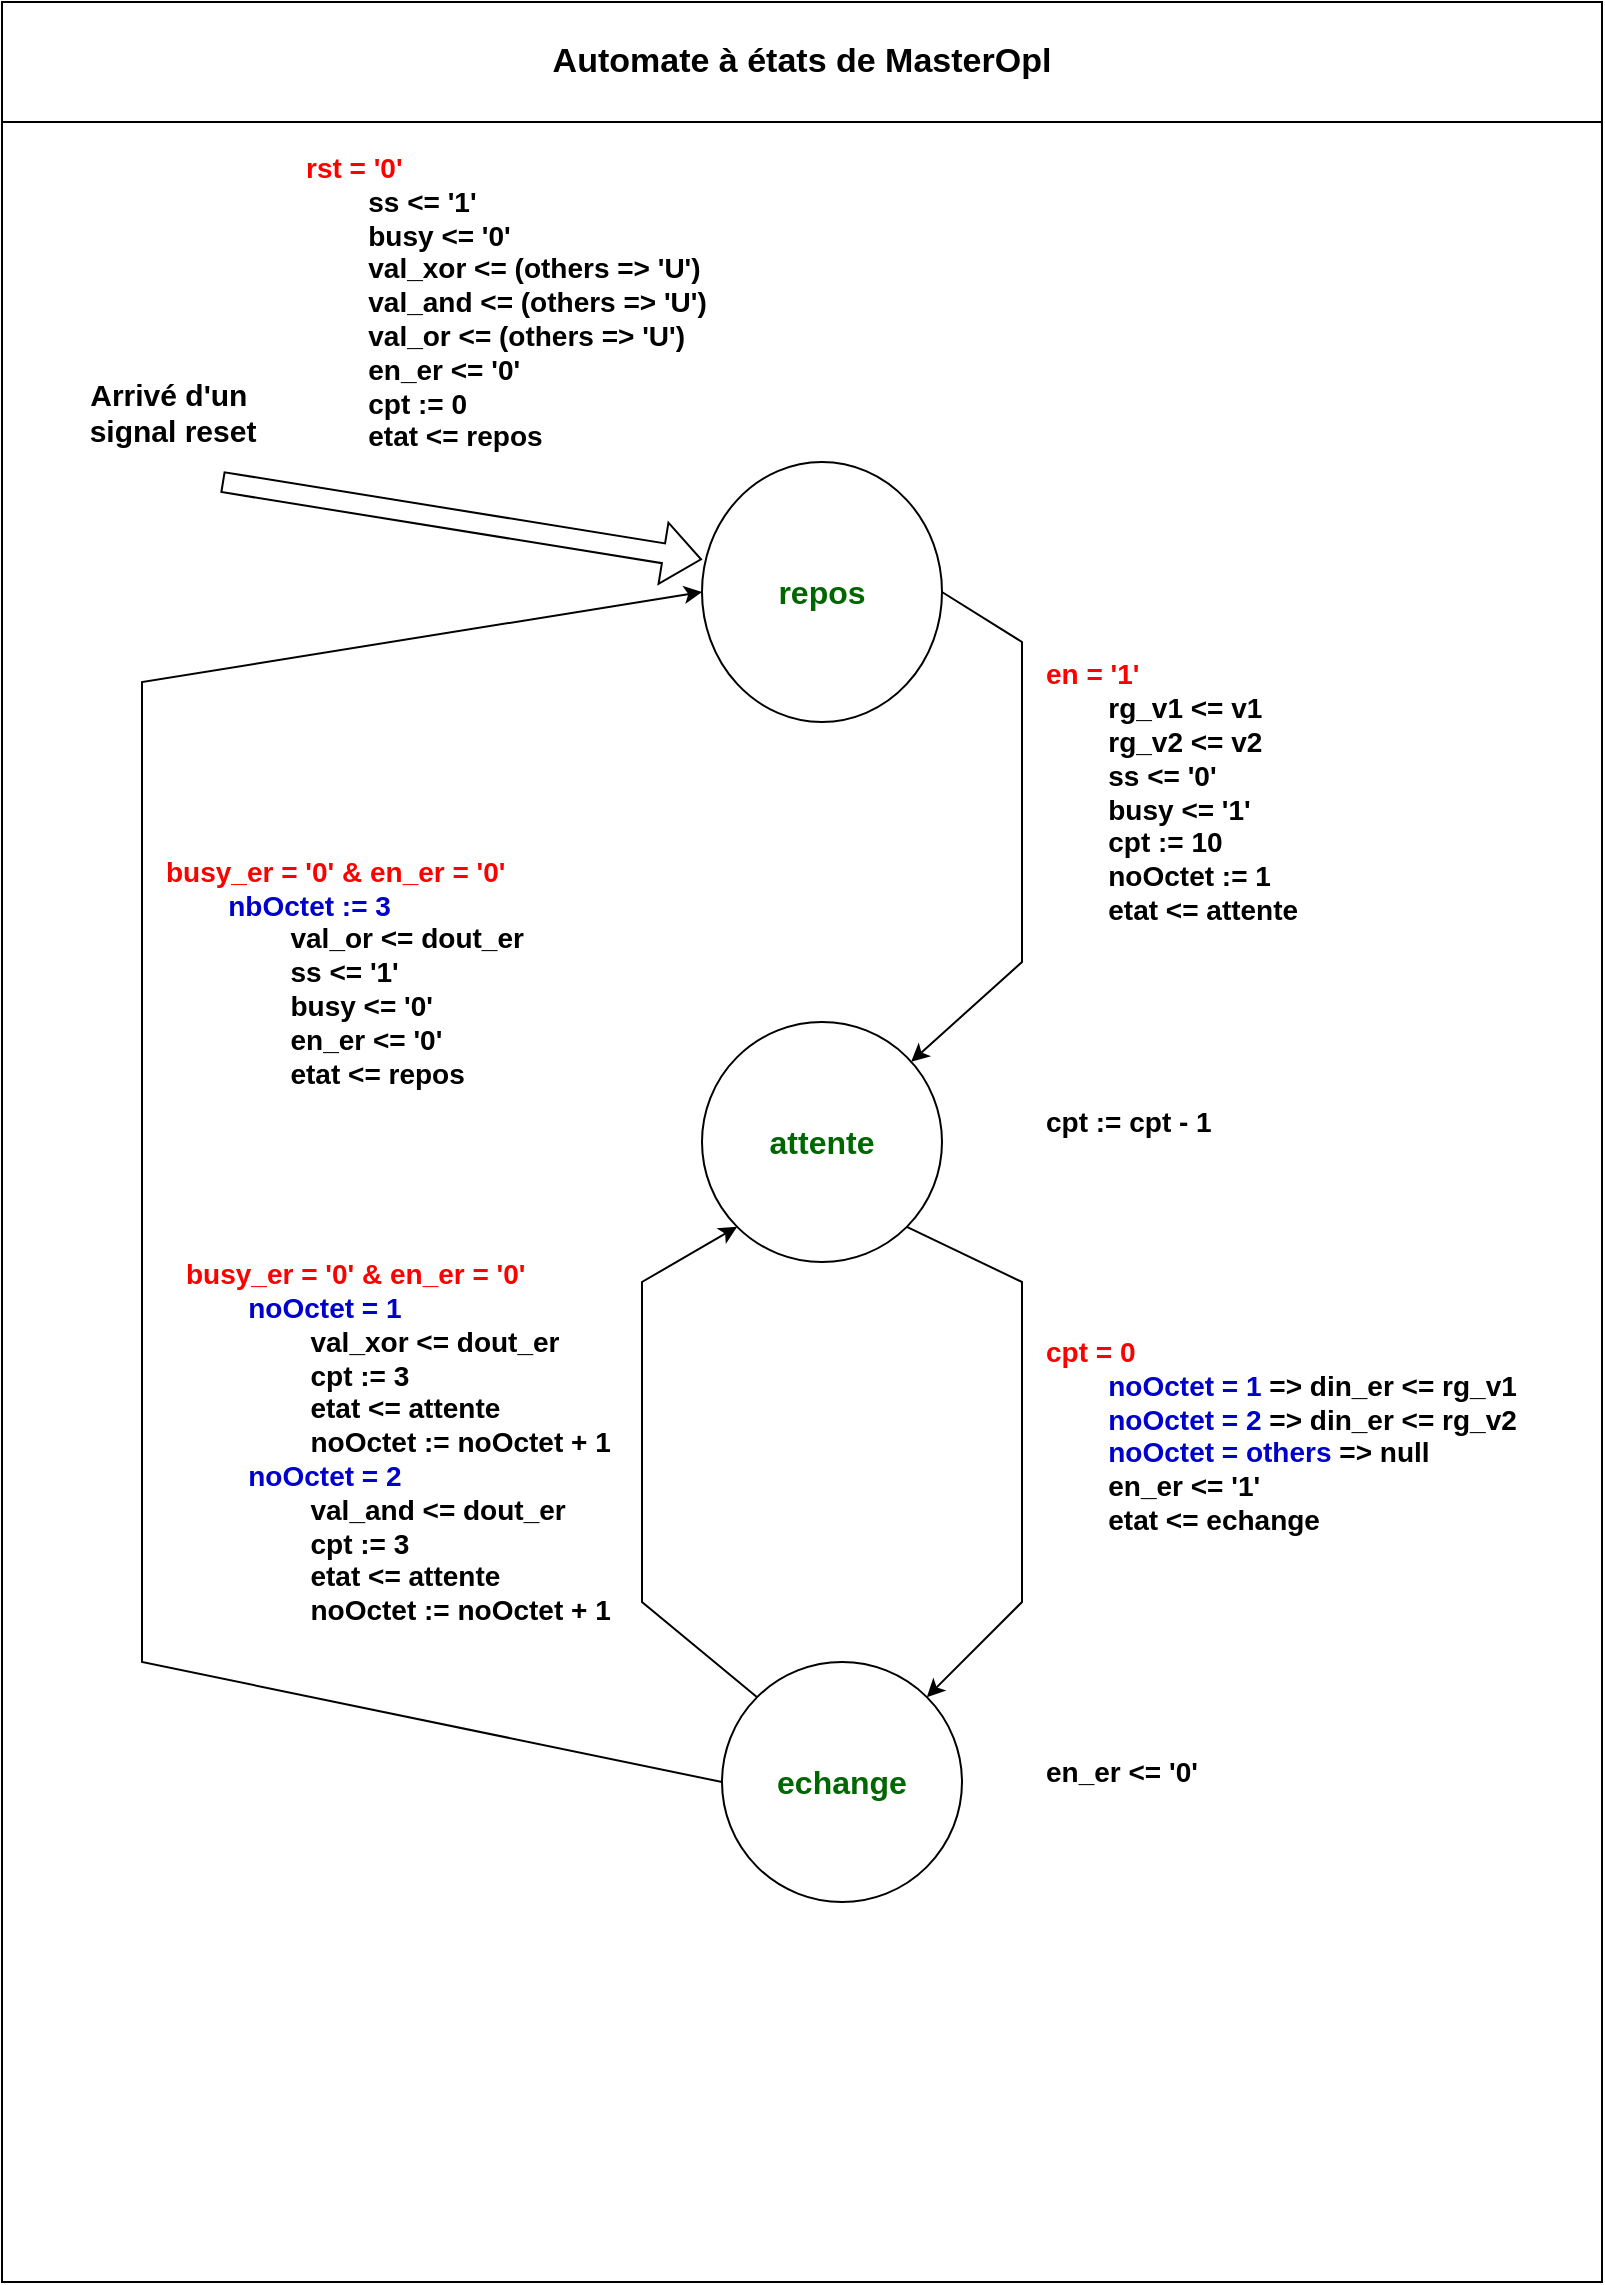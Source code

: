 <mxfile version="24.7.17">
  <diagram name="Page-1" id="VGRUhm0RSFTITCIQIQwt">
    <mxGraphModel dx="1235" dy="740" grid="1" gridSize="10" guides="1" tooltips="1" connect="1" arrows="1" fold="1" page="1" pageScale="1" pageWidth="827" pageHeight="1169" math="0" shadow="0">
      <root>
        <mxCell id="0" />
        <mxCell id="1" parent="0" />
        <mxCell id="PRZvkhkHTBRHNg9CXJdy-9" value="&lt;font style=&quot;font-size: 17px;&quot;&gt;Automate à états de MasterOpl&lt;/font&gt;" style="swimlane;whiteSpace=wrap;html=1;startSize=60;" vertex="1" parent="1">
          <mxGeometry x="10" y="15" width="800" height="1140" as="geometry" />
        </mxCell>
        <mxCell id="PRZvkhkHTBRHNg9CXJdy-12" value="&lt;div style=&quot;font-size: 14px;&quot;&gt;&lt;div&gt;&lt;b&gt;&lt;font color=&quot;#ff0000&quot;&gt;en = &#39;1&#39;&lt;/font&gt;&lt;/b&gt;&lt;/div&gt;&lt;div&gt;&lt;span style=&quot;background-color: initial;&quot;&gt;&lt;b&gt;&lt;span style=&quot;white-space: pre;&quot;&gt;&#x9;&lt;/span&gt;rg_v1 &amp;lt;= v1&lt;/b&gt;&lt;/span&gt;&lt;/div&gt;&lt;div&gt;&lt;b&gt;&lt;span style=&quot;white-space: pre;&quot;&gt;&#x9;&lt;/span&gt;rg_v2 &amp;lt;= v2&lt;/b&gt;&lt;/div&gt;&lt;div&gt;&lt;b&gt;&lt;span style=&quot;white-space: pre;&quot;&gt;&#x9;&lt;/span&gt;ss &amp;lt;= &#39;0&#39;&lt;/b&gt;&lt;/div&gt;&lt;div&gt;&lt;b&gt;&lt;span style=&quot;white-space: pre;&quot;&gt;&#x9;&lt;/span&gt;busy &amp;lt;= &#39;1&#39;&lt;span style=&quot;background-color: initial;&quot;&gt;&amp;nbsp;&lt;/span&gt;&lt;/b&gt;&lt;/div&gt;&lt;div&gt;&lt;span style=&quot;background-color: initial;&quot;&gt;&lt;b&gt;&lt;span style=&quot;white-space: pre;&quot;&gt;&#x9;&lt;/span&gt;cpt := 10&lt;/b&gt;&lt;/span&gt;&lt;/div&gt;&lt;div&gt;&lt;b&gt;&lt;span style=&quot;white-space: pre;&quot;&gt;&#x9;&lt;/span&gt;noOctet := 1&lt;/b&gt;&lt;/div&gt;&lt;div&gt;&lt;b&gt;&lt;span style=&quot;white-space: pre;&quot;&gt;&#x9;&lt;/span&gt;etat &amp;lt;= attente&lt;/b&gt;&lt;/div&gt;&lt;/div&gt;" style="text;html=1;align=left;verticalAlign=middle;whiteSpace=wrap;rounded=0;" vertex="1" parent="PRZvkhkHTBRHNg9CXJdy-9">
          <mxGeometry x="520" y="380" width="238" height="30" as="geometry" />
        </mxCell>
        <mxCell id="PRZvkhkHTBRHNg9CXJdy-1" value="&lt;b&gt;&lt;font color=&quot;#006600&quot; style=&quot;font-size: 16px;&quot;&gt;repos&lt;/font&gt;&lt;/b&gt;" style="ellipse;whiteSpace=wrap;html=1;" vertex="1" parent="PRZvkhkHTBRHNg9CXJdy-9">
          <mxGeometry x="350" y="230" width="120" height="130" as="geometry" />
        </mxCell>
        <mxCell id="PRZvkhkHTBRHNg9CXJdy-2" value="&lt;font size=&quot;1&quot; color=&quot;#006600&quot;&gt;&lt;b style=&quot;font-size: 16px;&quot;&gt;attente&lt;/b&gt;&lt;/font&gt;" style="ellipse;whiteSpace=wrap;html=1;" vertex="1" parent="PRZvkhkHTBRHNg9CXJdy-9">
          <mxGeometry x="350" y="510" width="120" height="120" as="geometry" />
        </mxCell>
        <mxCell id="PRZvkhkHTBRHNg9CXJdy-3" value="&lt;font style=&quot;font-size: 16px;&quot; color=&quot;#006600&quot;&gt;&lt;b&gt;echange&lt;/b&gt;&lt;/font&gt;" style="ellipse;whiteSpace=wrap;html=1;" vertex="1" parent="PRZvkhkHTBRHNg9CXJdy-9">
          <mxGeometry x="360" y="830" width="120" height="120" as="geometry" />
        </mxCell>
        <mxCell id="PRZvkhkHTBRHNg9CXJdy-5" value="" style="endArrow=classic;html=1;rounded=0;exitX=1;exitY=0.5;exitDx=0;exitDy=0;" edge="1" parent="PRZvkhkHTBRHNg9CXJdy-9" source="PRZvkhkHTBRHNg9CXJdy-1" target="PRZvkhkHTBRHNg9CXJdy-2">
          <mxGeometry width="50" height="50" relative="1" as="geometry">
            <mxPoint x="350" y="510" as="sourcePoint" />
            <mxPoint x="400" y="460" as="targetPoint" />
            <Array as="points">
              <mxPoint x="510" y="320" />
              <mxPoint x="510" y="480" />
            </Array>
          </mxGeometry>
        </mxCell>
        <mxCell id="PRZvkhkHTBRHNg9CXJdy-6" value="" style="endArrow=classic;html=1;rounded=0;exitX=1;exitY=1;exitDx=0;exitDy=0;entryX=1;entryY=0;entryDx=0;entryDy=0;" edge="1" parent="PRZvkhkHTBRHNg9CXJdy-9" source="PRZvkhkHTBRHNg9CXJdy-2" target="PRZvkhkHTBRHNg9CXJdy-3">
          <mxGeometry width="50" height="50" relative="1" as="geometry">
            <mxPoint x="412" y="550" as="sourcePoint" />
            <mxPoint x="410" y="736" as="targetPoint" />
            <Array as="points">
              <mxPoint x="510" y="640" />
              <mxPoint x="510" y="800" />
            </Array>
          </mxGeometry>
        </mxCell>
        <mxCell id="PRZvkhkHTBRHNg9CXJdy-7" value="" style="shape=flexArrow;endArrow=classic;html=1;rounded=0;entryX=0;entryY=0.375;entryDx=0;entryDy=0;entryPerimeter=0;" edge="1" parent="PRZvkhkHTBRHNg9CXJdy-9" target="PRZvkhkHTBRHNg9CXJdy-1">
          <mxGeometry width="50" height="50" relative="1" as="geometry">
            <mxPoint x="110" y="240" as="sourcePoint" />
            <mxPoint x="230" y="255" as="targetPoint" />
          </mxGeometry>
        </mxCell>
        <mxCell id="PRZvkhkHTBRHNg9CXJdy-11" value="" style="endArrow=classic;html=1;rounded=0;entryX=0;entryY=1;entryDx=0;entryDy=0;exitX=0;exitY=0;exitDx=0;exitDy=0;" edge="1" parent="PRZvkhkHTBRHNg9CXJdy-9" source="PRZvkhkHTBRHNg9CXJdy-3" target="PRZvkhkHTBRHNg9CXJdy-2">
          <mxGeometry width="50" height="50" relative="1" as="geometry">
            <mxPoint x="330" y="740" as="sourcePoint" />
            <mxPoint x="310" y="550" as="targetPoint" />
            <Array as="points">
              <mxPoint x="320" y="800" />
              <mxPoint x="320" y="640" />
            </Array>
          </mxGeometry>
        </mxCell>
        <mxCell id="PRZvkhkHTBRHNg9CXJdy-8" value="&lt;b&gt;&lt;font style=&quot;font-size: 15px;&quot;&gt;Arrivé d&#39;un&amp;nbsp;&lt;/font&gt;&lt;/b&gt;&lt;div&gt;&lt;b&gt;&lt;font style=&quot;font-size: 15px;&quot;&gt;signal reset&lt;/font&gt;&lt;/b&gt;&lt;/div&gt;" style="text;html=1;align=center;verticalAlign=middle;resizable=0;points=[];autosize=1;strokeColor=none;fillColor=none;" vertex="1" parent="PRZvkhkHTBRHNg9CXJdy-9">
          <mxGeometry x="30" y="180" width="110" height="50" as="geometry" />
        </mxCell>
        <mxCell id="PRZvkhkHTBRHNg9CXJdy-13" value="&lt;div style=&quot;font-size: 14px;&quot;&gt;&lt;b style=&quot;&quot;&gt;&lt;font color=&quot;#ff0000&quot; style=&quot;font-size: 14px;&quot;&gt;rst = &#39;0&#39;&lt;/font&gt;&lt;/b&gt;&lt;/div&gt;&lt;div style=&quot;font-size: 14px;&quot;&gt;&lt;b&gt;&lt;font style=&quot;font-size: 14px;&quot;&gt;&lt;span style=&quot;white-space: pre;&quot;&gt;&#x9;&lt;/span&gt;ss &amp;lt;= &#39;1&#39;&lt;/font&gt;&lt;/b&gt;&lt;/div&gt;&lt;div style=&quot;font-size: 14px;&quot;&gt;&lt;b&gt;&lt;font style=&quot;font-size: 14px;&quot;&gt;&lt;span style=&quot;white-space: pre;&quot;&gt;&#x9;&lt;/span&gt;busy &amp;lt;= &#39;0&#39;&lt;/font&gt;&lt;/b&gt;&lt;/div&gt;&lt;div style=&quot;font-size: 14px;&quot;&gt;&lt;b&gt;&lt;font style=&quot;font-size: 14px;&quot;&gt;&lt;span style=&quot;white-space: pre;&quot;&gt;&#x9;&lt;/span&gt;val_xor &amp;lt;= (others =&amp;gt; &#39;U&#39;)&amp;nbsp;&lt;/font&gt;&lt;/b&gt;&lt;/div&gt;&lt;div style=&quot;font-size: 14px;&quot;&gt;&lt;b&gt;&lt;font style=&quot;font-size: 14px;&quot;&gt;&lt;span style=&quot;white-space: pre;&quot;&gt;&#x9;&lt;/span&gt;val_and &amp;lt;= (others =&amp;gt; &#39;U&#39;)&lt;/font&gt;&lt;/b&gt;&lt;/div&gt;&lt;div style=&quot;font-size: 14px;&quot;&gt;&lt;b&gt;&lt;font style=&quot;font-size: 14px;&quot;&gt;&amp;nbsp;&lt;span style=&quot;white-space: pre;&quot;&gt;&#x9;&lt;/span&gt;val_or &amp;lt;= (others =&amp;gt; &#39;U&#39;)&lt;/font&gt;&lt;/b&gt;&lt;/div&gt;&lt;div style=&quot;font-size: 14px;&quot;&gt;&lt;b&gt;&lt;font style=&quot;font-size: 14px;&quot;&gt;&lt;span style=&quot;white-space: pre;&quot;&gt;&#x9;&lt;/span&gt;en_er &amp;lt;= &#39;0&#39;&lt;/font&gt;&lt;/b&gt;&lt;/div&gt;&lt;div style=&quot;font-size: 14px;&quot;&gt;&lt;b&gt;&lt;font style=&quot;font-size: 14px;&quot;&gt;&lt;span style=&quot;white-space: pre;&quot;&gt;&#x9;&lt;/span&gt;cpt := 0&lt;/font&gt;&lt;/b&gt;&lt;/div&gt;&lt;div style=&quot;font-size: 14px;&quot;&gt;&lt;b&gt;&lt;font style=&quot;font-size: 14px;&quot;&gt;&lt;span style=&quot;white-space: pre;&quot;&gt;&#x9;&lt;/span&gt;etat &amp;lt;= repos&lt;/font&gt;&lt;/b&gt;&lt;/div&gt;" style="text;html=1;align=left;verticalAlign=middle;resizable=0;points=[];autosize=1;strokeColor=none;fillColor=none;" vertex="1" parent="PRZvkhkHTBRHNg9CXJdy-9">
          <mxGeometry x="150" y="70" width="220" height="160" as="geometry" />
        </mxCell>
        <mxCell id="PRZvkhkHTBRHNg9CXJdy-14" value="&lt;div style=&quot;font-size: 14px;&quot;&gt;&lt;br&gt;&lt;/div&gt;&lt;div style=&quot;font-size: 14px;&quot;&gt;&lt;b style=&quot;background-color: initial;&quot;&gt;cpt := cpt - 1&lt;/b&gt;&lt;br&gt;&lt;/div&gt;&lt;div style=&quot;font-size: 14px;&quot;&gt;&lt;b style=&quot;&quot;&gt;&lt;font style=&quot;font-size: 14px;&quot;&gt;&amp;nbsp;&amp;nbsp;&lt;/font&gt;&lt;/b&gt;&lt;/div&gt;" style="text;html=1;align=left;verticalAlign=middle;resizable=0;points=[];autosize=1;strokeColor=none;fillColor=none;" vertex="1" parent="PRZvkhkHTBRHNg9CXJdy-9">
          <mxGeometry x="520" y="530" width="110" height="60" as="geometry" />
        </mxCell>
        <mxCell id="PRZvkhkHTBRHNg9CXJdy-16" value="&lt;div style=&quot;text-wrap: nowrap; font-size: 14px;&quot;&gt;&lt;b&gt;&lt;font color=&quot;#ff0000&quot;&gt;cpt = 0&lt;/font&gt;&lt;/b&gt;&lt;/div&gt;&lt;div style=&quot;text-wrap: nowrap; font-size: 14px;&quot;&gt;&lt;b style=&quot;background-color: initial;&quot;&gt;&lt;span style=&quot;white-space-collapse: preserve;&quot;&gt;&#x9;&lt;/span&gt;&lt;font color=&quot;#0000cc&quot;&gt;noOctet = 1&lt;/font&gt; =&amp;gt;&amp;nbsp;&lt;/b&gt;&lt;b style=&quot;background-color: initial;&quot;&gt;din_er &amp;lt;= rg_v1&lt;/b&gt;&lt;/div&gt;&lt;div style=&quot;text-wrap: nowrap; font-size: 14px;&quot;&gt;&lt;span style=&quot;white-space-collapse: preserve;&quot;&gt;&#x9;&lt;/span&gt;&lt;b style=&quot;background-color: initial;&quot;&gt;&lt;font color=&quot;#0000cc&quot;&gt;noOctet = 2 &lt;/font&gt;=&amp;gt;&amp;nbsp;&lt;/b&gt;&lt;b style=&quot;background-color: initial;&quot;&gt;din_er &amp;lt;= rg_v2&lt;/b&gt;&lt;br&gt;&lt;/div&gt;&lt;div style=&quot;text-wrap: nowrap; font-size: 14px;&quot;&gt;&lt;b style=&quot;background-color: initial;&quot;&gt;&lt;span style=&quot;white-space-collapse: preserve;&quot;&gt;&#x9;&lt;/span&gt;&lt;/b&gt;&lt;b style=&quot;background-color: initial;&quot;&gt;&lt;font color=&quot;#0000cc&quot;&gt;noOctet = others&lt;/font&gt; =&amp;gt; null&lt;/b&gt;&lt;/div&gt;&lt;div style=&quot;text-wrap: nowrap; font-size: 14px;&quot;&gt;&lt;b&gt;&lt;span style=&quot;white-space-collapse: preserve;&quot;&gt;&#x9;&lt;/span&gt;en_er &amp;lt;= &#39;1&#39;&lt;/b&gt;&lt;/div&gt;&lt;div style=&quot;text-wrap: nowrap; font-size: 14px;&quot;&gt;&lt;b&gt;&lt;span style=&quot;white-space-collapse: preserve;&quot;&gt;&#x9;&lt;/span&gt;etat &amp;lt;= echange&lt;/b&gt;&lt;/div&gt;" style="text;whiteSpace=wrap;html=1;" vertex="1" parent="PRZvkhkHTBRHNg9CXJdy-9">
          <mxGeometry x="520" y="660" width="251" height="120" as="geometry" />
        </mxCell>
        <mxCell id="PRZvkhkHTBRHNg9CXJdy-17" value="" style="endArrow=classic;html=1;rounded=0;exitX=0;exitY=0.5;exitDx=0;exitDy=0;entryX=0;entryY=0.5;entryDx=0;entryDy=0;" edge="1" parent="PRZvkhkHTBRHNg9CXJdy-9" source="PRZvkhkHTBRHNg9CXJdy-3" target="PRZvkhkHTBRHNg9CXJdy-1">
          <mxGeometry width="50" height="50" relative="1" as="geometry">
            <mxPoint x="306" y="843" as="sourcePoint" />
            <mxPoint x="302" y="640" as="targetPoint" />
            <Array as="points">
              <mxPoint x="70" y="830" />
              <mxPoint x="70" y="340" />
            </Array>
          </mxGeometry>
        </mxCell>
        <mxCell id="PRZvkhkHTBRHNg9CXJdy-18" value="&lt;div&gt;&lt;b style=&quot;font-size: 14px;&quot;&gt;&lt;font color=&quot;#ff0000&quot;&gt;busy_er = &#39;0&#39; &amp;amp; en_er = &#39;0&#39;&lt;/font&gt;&lt;/b&gt;&lt;font color=&quot;#ff0000&quot; style=&quot;font-size: 14px;&quot;&gt;&lt;b&gt;&lt;br&gt;&lt;/b&gt;&lt;/font&gt;&lt;/div&gt;&lt;font style=&quot;font-size: 14px;&quot;&gt;&lt;b style=&quot;&quot;&gt;&lt;span style=&quot;color: rgb(255, 0, 0); white-space: pre;&quot;&gt;&#x9;&lt;/span&gt;&lt;font color=&quot;#0000cc&quot;&gt;nbOctet := 3&lt;/font&gt;&lt;/b&gt;&lt;/font&gt;&lt;div style=&quot;font-size: 14px;&quot;&gt;&lt;div style=&quot;&quot;&gt;&lt;font style=&quot;font-size: 14px;&quot;&gt;&lt;b&gt;&lt;span style=&quot;white-space: pre;&quot;&gt;&#x9;&lt;span style=&quot;white-space: pre;&quot;&gt;&#x9;&lt;/span&gt;&lt;/span&gt;val_or &amp;lt;= dout_er&lt;/b&gt;&lt;/font&gt;&lt;/div&gt;&lt;div style=&quot;&quot;&gt;&lt;span style=&quot;white-space-collapse: collapse;&quot;&gt;&lt;font style=&quot;font-size: 14px;&quot;&gt;&lt;b&gt;&lt;span style=&quot;white-space: pre;&quot;&gt;&#x9;&lt;span style=&quot;white-space: pre;&quot;&gt;&#x9;&lt;/span&gt;&lt;/span&gt;ss &amp;lt;= &#39;1&#39;&lt;/b&gt;&lt;/font&gt;&lt;/span&gt;&lt;/div&gt;&lt;div style=&quot;&quot;&gt;&lt;span style=&quot;white-space-collapse: collapse;&quot;&gt;&lt;font style=&quot;font-size: 14px;&quot;&gt;&lt;b&gt;&lt;span style=&quot;white-space-collapse: preserve;&quot;&gt;&#x9;&lt;span style=&quot;white-space: pre;&quot;&gt;&#x9;&lt;/span&gt;&lt;/span&gt;busy &amp;lt;= &#39;0&#39;&lt;/b&gt;&lt;/font&gt;&lt;/span&gt;&lt;/div&gt;&lt;div style=&quot;&quot;&gt;&lt;span style=&quot;white-space-collapse: collapse;&quot;&gt;&lt;font style=&quot;font-size: 14px;&quot;&gt;&lt;b&gt;&lt;span style=&quot;white-space-collapse: preserve;&quot;&gt;&#x9;&lt;span style=&quot;white-space: pre;&quot;&gt;&#x9;&lt;/span&gt;&lt;/span&gt;en_er &amp;lt;= &#39;0&#39;&lt;/b&gt;&lt;/font&gt;&lt;/span&gt;&lt;/div&gt;&lt;div style=&quot;&quot;&gt;&lt;span style=&quot;white-space-collapse: collapse;&quot;&gt;&lt;font style=&quot;font-size: 14px;&quot;&gt;&lt;b&gt;&lt;span style=&quot;white-space-collapse: preserve;&quot;&gt;&#x9;&lt;span style=&quot;white-space: pre;&quot;&gt;&#x9;&lt;/span&gt;&lt;/span&gt;etat &amp;lt;= repos&lt;/b&gt;&lt;/font&gt;&lt;/span&gt;&lt;/div&gt;&lt;/div&gt;" style="text;html=1;align=left;verticalAlign=middle;resizable=0;points=[];autosize=1;strokeColor=none;fillColor=none;" vertex="1" parent="PRZvkhkHTBRHNg9CXJdy-9">
          <mxGeometry x="80" y="420" width="200" height="130" as="geometry" />
        </mxCell>
        <mxCell id="PRZvkhkHTBRHNg9CXJdy-21" value="&lt;font style=&quot;background-color: rgb(255, 255, 255); font-size: 14px;&quot;&gt;&lt;b&gt;&lt;font color=&quot;#ff0000&quot;&gt;busy_er = &#39;0&#39; &amp;amp; en_er = &#39;0&#39;&lt;/font&gt;&lt;/b&gt;&lt;/font&gt;&lt;div&gt;&lt;b style=&quot;background-color: initial; font-size: 14px;&quot;&gt;&lt;font color=&quot;#0000cc&quot;&gt;&lt;span style=&quot;white-space: pre;&quot;&gt;&#x9;&lt;/span&gt;noOctet =&amp;nbsp;1&lt;/font&gt;&lt;/b&gt;&lt;div&gt;&lt;b style=&quot;font-size: 14px;&quot;&gt;&lt;span style=&quot;white-space: pre;&quot;&gt;&#x9;&lt;/span&gt;&lt;span style=&quot;white-space: pre;&quot;&gt;&#x9;&lt;/span&gt;val_xor &amp;lt;= dout_er&lt;/b&gt;&lt;div&gt;&lt;div style=&quot;background-color: rgb(255, 255, 255); font-size: 14px;&quot;&gt;&lt;b&gt;&lt;span style=&quot;white-space-collapse: preserve;&quot;&gt;&#x9;&lt;/span&gt;&lt;span style=&quot;white-space-collapse: preserve;&quot;&gt;&#x9;&lt;/span&gt;cpt := 3&lt;br&gt;&amp;nbsp; &amp;nbsp; &amp;nbsp; &amp;nbsp; &amp;nbsp; &amp;nbsp; &amp;nbsp; &amp;nbsp; etat &amp;lt;= attente&lt;/b&gt;&lt;/div&gt;&lt;div style=&quot;background-color: rgb(255, 255, 255);&quot;&gt;&lt;span style=&quot;font-size: 14px; font-weight: bold; white-space: pre;&quot;&gt;&#x9;&lt;/span&gt;&lt;span style=&quot;font-size: 14px; font-weight: bold; white-space: pre;&quot;&gt;&#x9;&lt;/span&gt;&lt;span style=&quot;font-size: 14px;&quot;&gt;&lt;b&gt;noOctet := noOctet + 1&lt;/b&gt;&lt;/span&gt;&lt;br&gt;&lt;b style=&quot;font-size: 14px;&quot;&gt;&amp;nbsp; &amp;nbsp; &amp;nbsp; &amp;nbsp;&amp;nbsp;&lt;/b&gt;&lt;font style=&quot;font-size: 14px; font-weight: bold;&quot; color=&quot;#0000cc&quot;&gt;noOctet = 2&lt;/font&gt;&lt;br&gt;&lt;span style=&quot;font-size: 14px; font-weight: bold; white-space-collapse: preserve;&quot;&gt;&#x9;&lt;/span&gt;&lt;span style=&quot;font-size: 14px; font-weight: bold; white-space-collapse: preserve;&quot;&gt;&#x9;&lt;/span&gt;&lt;b style=&quot;font-size: 14px;&quot;&gt;val_and &amp;lt;= dout_er&lt;/b&gt;&lt;/div&gt;&lt;div style=&quot;background-color: rgb(255, 255, 255); font-size: 14px;&quot;&gt;&lt;b&gt;&lt;span style=&quot;white-space-collapse: preserve;&quot;&gt;&#x9;&lt;/span&gt;&lt;span style=&quot;white-space-collapse: preserve;&quot;&gt;&#x9;&lt;/span&gt;cpt := 3&lt;br&gt;&amp;nbsp; &amp;nbsp; &amp;nbsp; &amp;nbsp; &amp;nbsp; &amp;nbsp; &amp;nbsp; &amp;nbsp; etat &amp;lt;= attente&lt;/b&gt;&lt;/div&gt;&lt;/div&gt;&lt;/div&gt;&lt;/div&gt;&lt;div style=&quot;background-color: rgb(255, 255, 255);&quot;&gt;&lt;b style=&quot;font-size: 14px;&quot;&gt;&lt;span style=&quot;white-space: pre;&quot;&gt;&#x9;&lt;/span&gt;&lt;span style=&quot;white-space: pre;&quot;&gt;&#x9;&lt;/span&gt;&lt;/b&gt;&lt;span style=&quot;background-color: initial; font-size: 14px;&quot;&gt;&lt;b&gt;noOctet := noOctet + 1&lt;/b&gt;&lt;/span&gt;&lt;/div&gt;" style="text;html=1;align=left;verticalAlign=middle;resizable=0;points=[];autosize=1;strokeColor=none;fillColor=none;" vertex="1" parent="PRZvkhkHTBRHNg9CXJdy-9">
          <mxGeometry x="90" y="620" width="240" height="200" as="geometry" />
        </mxCell>
        <mxCell id="PRZvkhkHTBRHNg9CXJdy-22" value="&lt;span style=&quot;color: rgb(0, 0, 0); font-family: Helvetica; font-size: 14px; font-style: normal; font-variant-ligatures: normal; font-variant-caps: normal; font-weight: 700; letter-spacing: normal; orphans: 2; text-align: left; text-indent: 0px; text-transform: none; widows: 2; word-spacing: 0px; -webkit-text-stroke-width: 0px; white-space: normal; background-color: rgb(255, 255, 255); text-decoration-thickness: initial; text-decoration-style: initial; text-decoration-color: initial; display: inline !important; float: none;&quot;&gt;en_er &amp;lt;= &#39;0&#39;&lt;/span&gt;" style="text;whiteSpace=wrap;html=1;" vertex="1" parent="PRZvkhkHTBRHNg9CXJdy-9">
          <mxGeometry x="520" y="870" width="110" height="40" as="geometry" />
        </mxCell>
      </root>
    </mxGraphModel>
  </diagram>
</mxfile>
